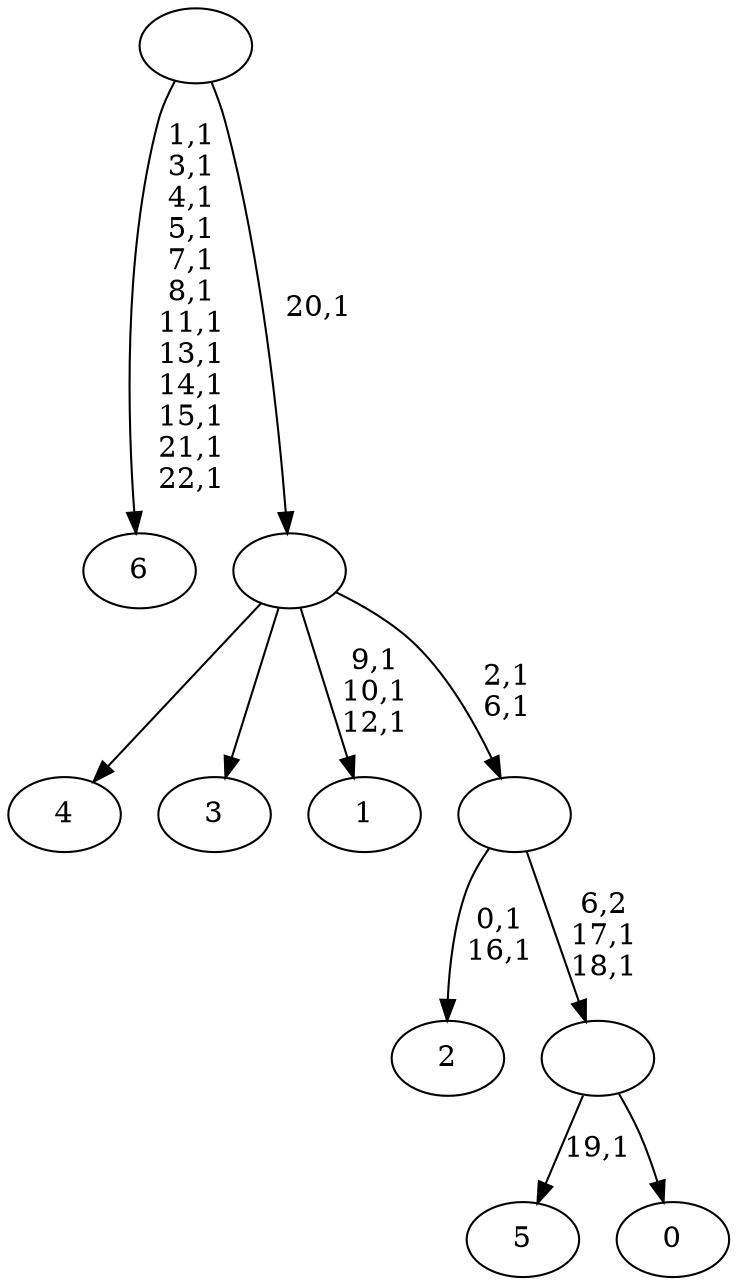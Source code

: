 digraph T {
	30 [label="6"]
	17 [label="5"]
	15 [label="4"]
	14 [label="3"]
	13 [label="2"]
	10 [label="1"]
	6 [label="0"]
	5 [label=""]
	3 [label=""]
	1 [label=""]
	0 [label=""]
	5 -> 17 [label="19,1"]
	5 -> 6 [label=""]
	3 -> 5 [label="6,2\n17,1\n18,1"]
	3 -> 13 [label="0,1\n16,1"]
	1 -> 3 [label="2,1\n6,1"]
	1 -> 10 [label="9,1\n10,1\n12,1"]
	1 -> 15 [label=""]
	1 -> 14 [label=""]
	0 -> 30 [label="1,1\n3,1\n4,1\n5,1\n7,1\n8,1\n11,1\n13,1\n14,1\n15,1\n21,1\n22,1"]
	0 -> 1 [label="20,1"]
}
